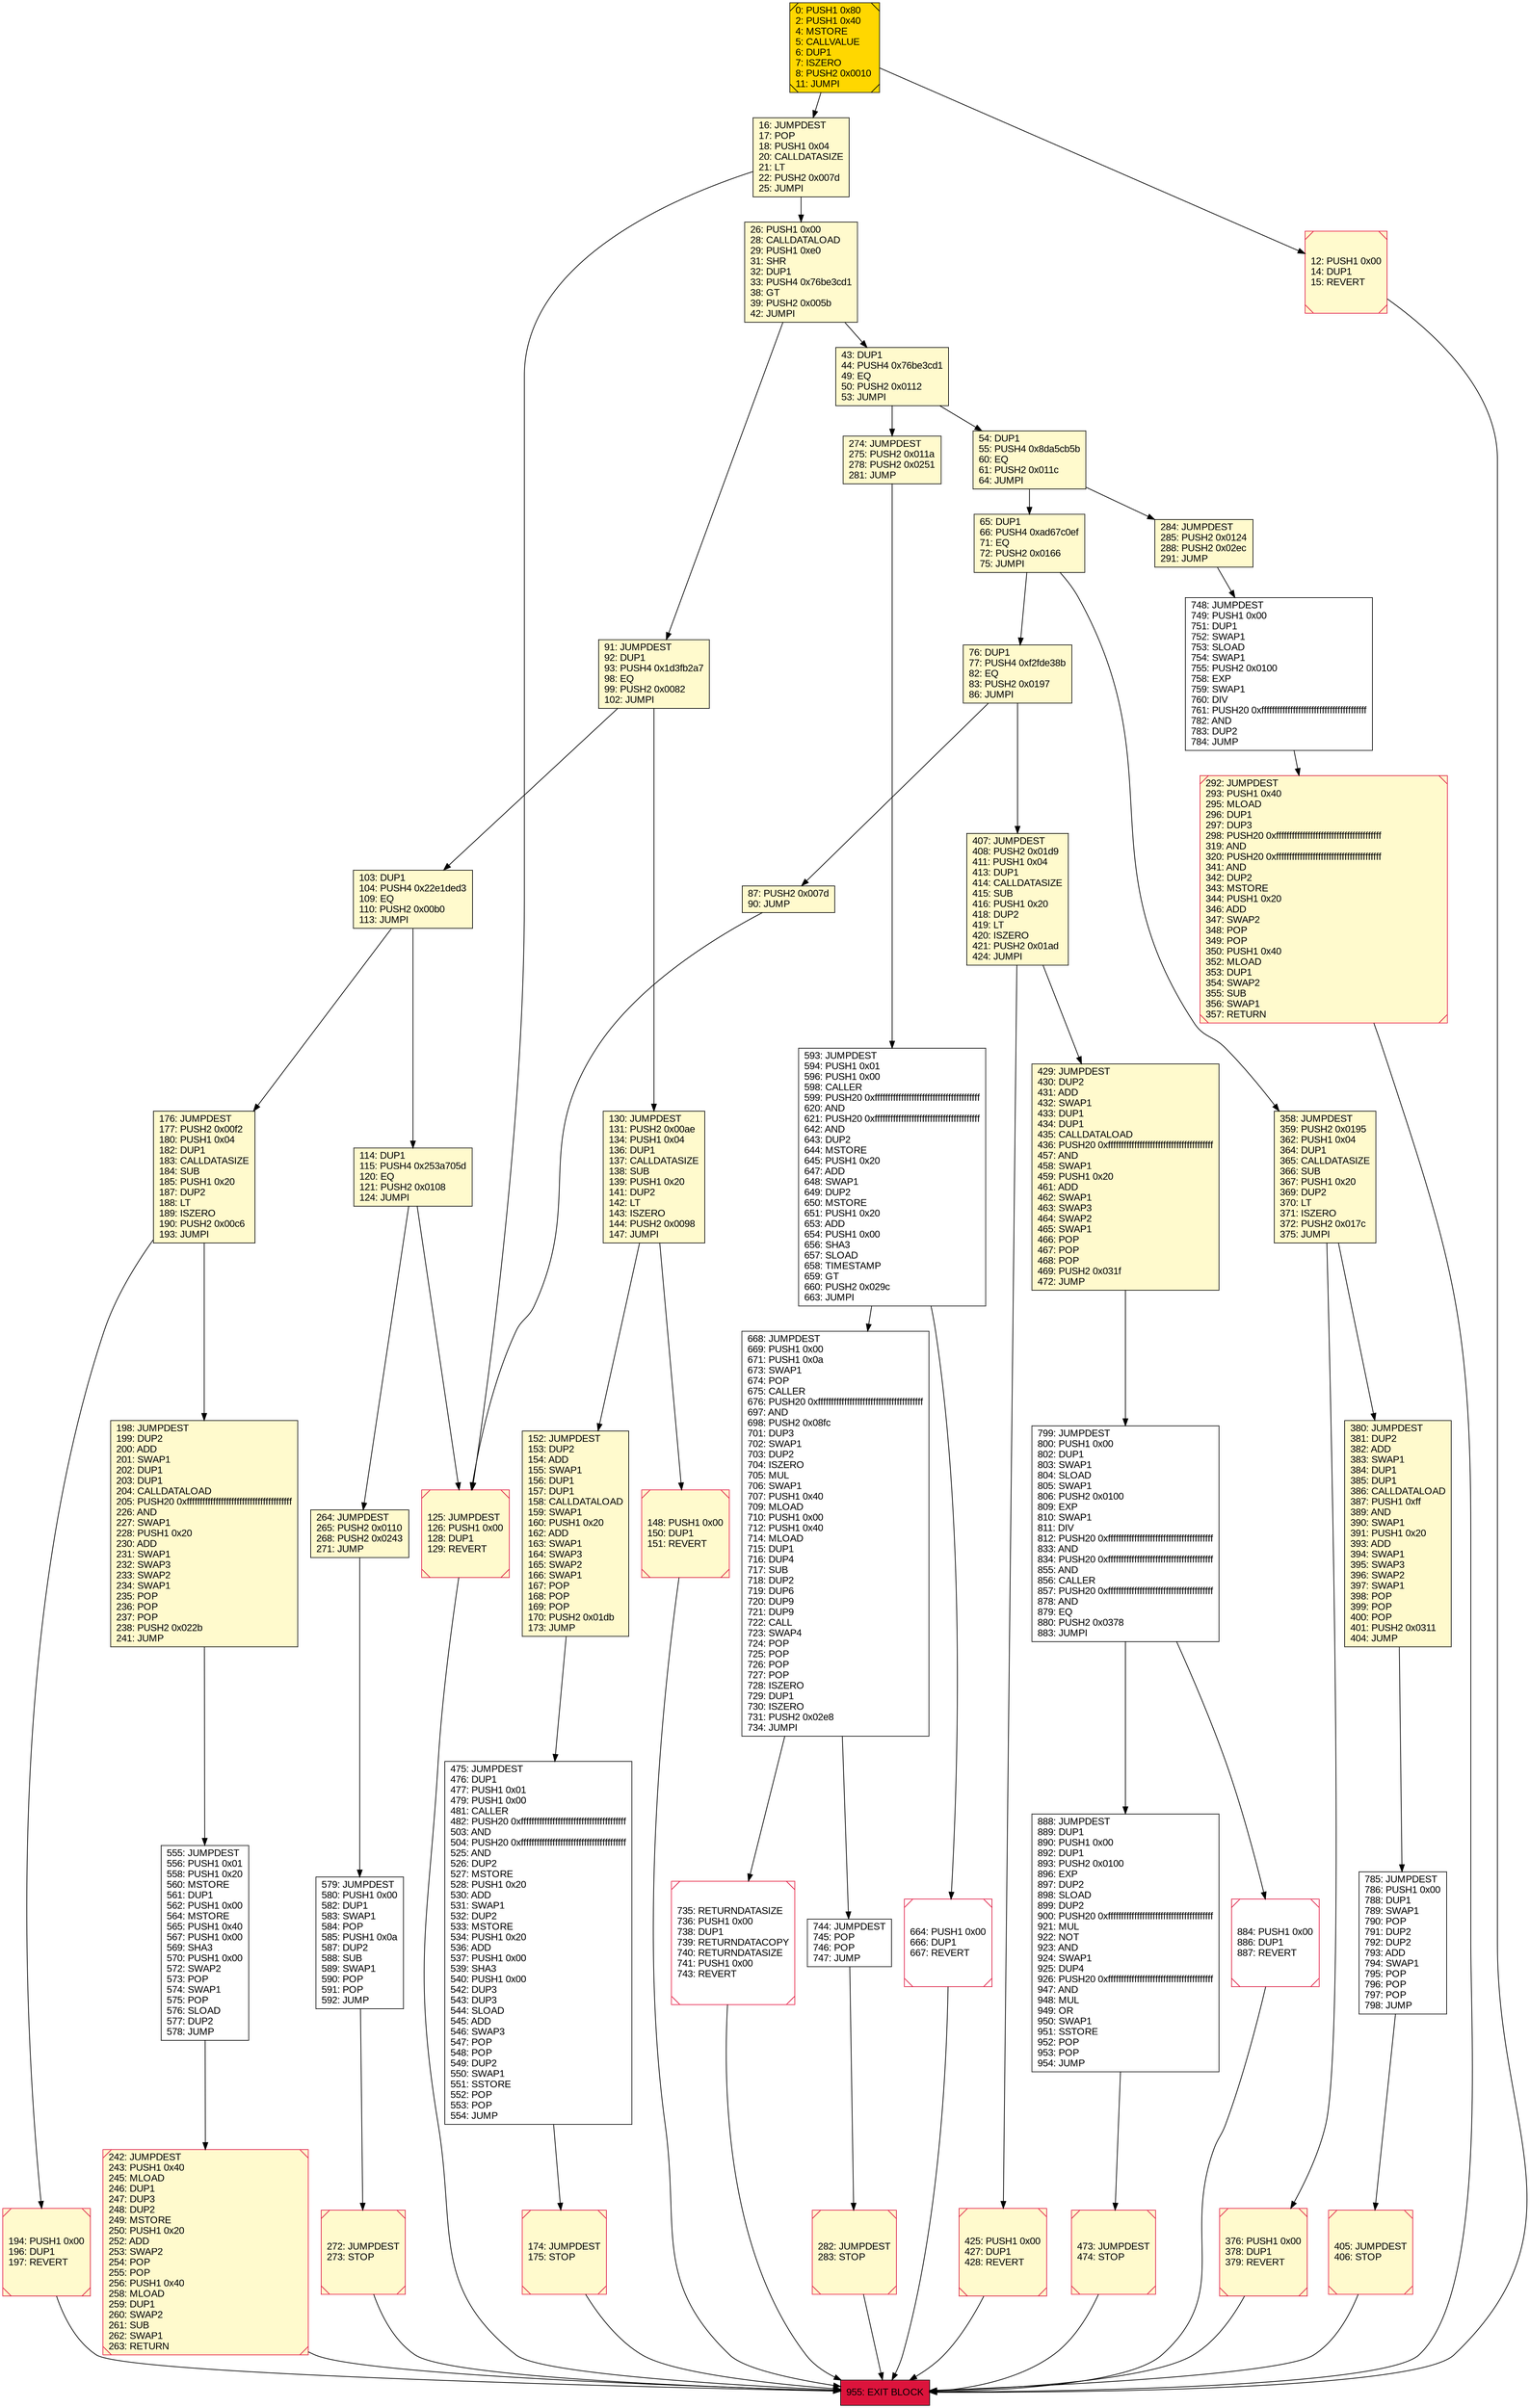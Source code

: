 digraph G {
bgcolor=transparent rankdir=UD;
node [shape=box style=filled color=black fillcolor=white fontname=arial fontcolor=black];
91 [label="91: JUMPDEST\l92: DUP1\l93: PUSH4 0x1d3fb2a7\l98: EQ\l99: PUSH2 0x0082\l102: JUMPI\l" fillcolor=lemonchiffon ];
799 [label="799: JUMPDEST\l800: PUSH1 0x00\l802: DUP1\l803: SWAP1\l804: SLOAD\l805: SWAP1\l806: PUSH2 0x0100\l809: EXP\l810: SWAP1\l811: DIV\l812: PUSH20 0xffffffffffffffffffffffffffffffffffffffff\l833: AND\l834: PUSH20 0xffffffffffffffffffffffffffffffffffffffff\l855: AND\l856: CALLER\l857: PUSH20 0xffffffffffffffffffffffffffffffffffffffff\l878: AND\l879: EQ\l880: PUSH2 0x0378\l883: JUMPI\l" ];
888 [label="888: JUMPDEST\l889: DUP1\l890: PUSH1 0x00\l892: DUP1\l893: PUSH2 0x0100\l896: EXP\l897: DUP2\l898: SLOAD\l899: DUP2\l900: PUSH20 0xffffffffffffffffffffffffffffffffffffffff\l921: MUL\l922: NOT\l923: AND\l924: SWAP1\l925: DUP4\l926: PUSH20 0xffffffffffffffffffffffffffffffffffffffff\l947: AND\l948: MUL\l949: OR\l950: SWAP1\l951: SSTORE\l952: POP\l953: POP\l954: JUMP\l" ];
405 [label="405: JUMPDEST\l406: STOP\l" fillcolor=lemonchiffon shape=Msquare color=crimson ];
272 [label="272: JUMPDEST\l273: STOP\l" fillcolor=lemonchiffon shape=Msquare color=crimson ];
87 [label="87: PUSH2 0x007d\l90: JUMP\l" fillcolor=lemonchiffon ];
425 [label="425: PUSH1 0x00\l427: DUP1\l428: REVERT\l" fillcolor=lemonchiffon shape=Msquare color=crimson ];
282 [label="282: JUMPDEST\l283: STOP\l" fillcolor=lemonchiffon shape=Msquare color=crimson ];
176 [label="176: JUMPDEST\l177: PUSH2 0x00f2\l180: PUSH1 0x04\l182: DUP1\l183: CALLDATASIZE\l184: SUB\l185: PUSH1 0x20\l187: DUP2\l188: LT\l189: ISZERO\l190: PUSH2 0x00c6\l193: JUMPI\l" fillcolor=lemonchiffon ];
152 [label="152: JUMPDEST\l153: DUP2\l154: ADD\l155: SWAP1\l156: DUP1\l157: DUP1\l158: CALLDATALOAD\l159: SWAP1\l160: PUSH1 0x20\l162: ADD\l163: SWAP1\l164: SWAP3\l165: SWAP2\l166: SWAP1\l167: POP\l168: POP\l169: POP\l170: PUSH2 0x01db\l173: JUMP\l" fillcolor=lemonchiffon ];
0 [label="0: PUSH1 0x80\l2: PUSH1 0x40\l4: MSTORE\l5: CALLVALUE\l6: DUP1\l7: ISZERO\l8: PUSH2 0x0010\l11: JUMPI\l" fillcolor=lemonchiffon shape=Msquare fillcolor=gold ];
26 [label="26: PUSH1 0x00\l28: CALLDATALOAD\l29: PUSH1 0xe0\l31: SHR\l32: DUP1\l33: PUSH4 0x76be3cd1\l38: GT\l39: PUSH2 0x005b\l42: JUMPI\l" fillcolor=lemonchiffon ];
76 [label="76: DUP1\l77: PUSH4 0xf2fde38b\l82: EQ\l83: PUSH2 0x0197\l86: JUMPI\l" fillcolor=lemonchiffon ];
16 [label="16: JUMPDEST\l17: POP\l18: PUSH1 0x04\l20: CALLDATASIZE\l21: LT\l22: PUSH2 0x007d\l25: JUMPI\l" fillcolor=lemonchiffon ];
744 [label="744: JUMPDEST\l745: POP\l746: POP\l747: JUMP\l" ];
12 [label="12: PUSH1 0x00\l14: DUP1\l15: REVERT\l" fillcolor=lemonchiffon shape=Msquare color=crimson ];
130 [label="130: JUMPDEST\l131: PUSH2 0x00ae\l134: PUSH1 0x04\l136: DUP1\l137: CALLDATASIZE\l138: SUB\l139: PUSH1 0x20\l141: DUP2\l142: LT\l143: ISZERO\l144: PUSH2 0x0098\l147: JUMPI\l" fillcolor=lemonchiffon ];
148 [label="148: PUSH1 0x00\l150: DUP1\l151: REVERT\l" fillcolor=lemonchiffon shape=Msquare color=crimson ];
664 [label="664: PUSH1 0x00\l666: DUP1\l667: REVERT\l" shape=Msquare color=crimson ];
65 [label="65: DUP1\l66: PUSH4 0xad67c0ef\l71: EQ\l72: PUSH2 0x0166\l75: JUMPI\l" fillcolor=lemonchiffon ];
174 [label="174: JUMPDEST\l175: STOP\l" fillcolor=lemonchiffon shape=Msquare color=crimson ];
955 [label="955: EXIT BLOCK\l" fillcolor=crimson ];
242 [label="242: JUMPDEST\l243: PUSH1 0x40\l245: MLOAD\l246: DUP1\l247: DUP3\l248: DUP2\l249: MSTORE\l250: PUSH1 0x20\l252: ADD\l253: SWAP2\l254: POP\l255: POP\l256: PUSH1 0x40\l258: MLOAD\l259: DUP1\l260: SWAP2\l261: SUB\l262: SWAP1\l263: RETURN\l" fillcolor=lemonchiffon shape=Msquare color=crimson ];
785 [label="785: JUMPDEST\l786: PUSH1 0x00\l788: DUP1\l789: SWAP1\l790: POP\l791: DUP2\l792: DUP2\l793: ADD\l794: SWAP1\l795: POP\l796: POP\l797: POP\l798: JUMP\l" ];
735 [label="735: RETURNDATASIZE\l736: PUSH1 0x00\l738: DUP1\l739: RETURNDATACOPY\l740: RETURNDATASIZE\l741: PUSH1 0x00\l743: REVERT\l" shape=Msquare color=crimson ];
473 [label="473: JUMPDEST\l474: STOP\l" fillcolor=lemonchiffon shape=Msquare color=crimson ];
284 [label="284: JUMPDEST\l285: PUSH2 0x0124\l288: PUSH2 0x02ec\l291: JUMP\l" fillcolor=lemonchiffon ];
54 [label="54: DUP1\l55: PUSH4 0x8da5cb5b\l60: EQ\l61: PUSH2 0x011c\l64: JUMPI\l" fillcolor=lemonchiffon ];
264 [label="264: JUMPDEST\l265: PUSH2 0x0110\l268: PUSH2 0x0243\l271: JUMP\l" fillcolor=lemonchiffon ];
884 [label="884: PUSH1 0x00\l886: DUP1\l887: REVERT\l" shape=Msquare color=crimson ];
376 [label="376: PUSH1 0x00\l378: DUP1\l379: REVERT\l" fillcolor=lemonchiffon shape=Msquare color=crimson ];
748 [label="748: JUMPDEST\l749: PUSH1 0x00\l751: DUP1\l752: SWAP1\l753: SLOAD\l754: SWAP1\l755: PUSH2 0x0100\l758: EXP\l759: SWAP1\l760: DIV\l761: PUSH20 0xffffffffffffffffffffffffffffffffffffffff\l782: AND\l783: DUP2\l784: JUMP\l" ];
407 [label="407: JUMPDEST\l408: PUSH2 0x01d9\l411: PUSH1 0x04\l413: DUP1\l414: CALLDATASIZE\l415: SUB\l416: PUSH1 0x20\l418: DUP2\l419: LT\l420: ISZERO\l421: PUSH2 0x01ad\l424: JUMPI\l" fillcolor=lemonchiffon ];
103 [label="103: DUP1\l104: PUSH4 0x22e1ded3\l109: EQ\l110: PUSH2 0x00b0\l113: JUMPI\l" fillcolor=lemonchiffon ];
475 [label="475: JUMPDEST\l476: DUP1\l477: PUSH1 0x01\l479: PUSH1 0x00\l481: CALLER\l482: PUSH20 0xffffffffffffffffffffffffffffffffffffffff\l503: AND\l504: PUSH20 0xffffffffffffffffffffffffffffffffffffffff\l525: AND\l526: DUP2\l527: MSTORE\l528: PUSH1 0x20\l530: ADD\l531: SWAP1\l532: DUP2\l533: MSTORE\l534: PUSH1 0x20\l536: ADD\l537: PUSH1 0x00\l539: SHA3\l540: PUSH1 0x00\l542: DUP3\l543: DUP3\l544: SLOAD\l545: ADD\l546: SWAP3\l547: POP\l548: POP\l549: DUP2\l550: SWAP1\l551: SSTORE\l552: POP\l553: POP\l554: JUMP\l" ];
194 [label="194: PUSH1 0x00\l196: DUP1\l197: REVERT\l" fillcolor=lemonchiffon shape=Msquare color=crimson ];
380 [label="380: JUMPDEST\l381: DUP2\l382: ADD\l383: SWAP1\l384: DUP1\l385: DUP1\l386: CALLDATALOAD\l387: PUSH1 0xff\l389: AND\l390: SWAP1\l391: PUSH1 0x20\l393: ADD\l394: SWAP1\l395: SWAP3\l396: SWAP2\l397: SWAP1\l398: POP\l399: POP\l400: POP\l401: PUSH2 0x0311\l404: JUMP\l" fillcolor=lemonchiffon ];
43 [label="43: DUP1\l44: PUSH4 0x76be3cd1\l49: EQ\l50: PUSH2 0x0112\l53: JUMPI\l" fillcolor=lemonchiffon ];
579 [label="579: JUMPDEST\l580: PUSH1 0x00\l582: DUP1\l583: SWAP1\l584: POP\l585: PUSH1 0x0a\l587: DUP2\l588: SUB\l589: SWAP1\l590: POP\l591: POP\l592: JUMP\l" ];
429 [label="429: JUMPDEST\l430: DUP2\l431: ADD\l432: SWAP1\l433: DUP1\l434: DUP1\l435: CALLDATALOAD\l436: PUSH20 0xffffffffffffffffffffffffffffffffffffffff\l457: AND\l458: SWAP1\l459: PUSH1 0x20\l461: ADD\l462: SWAP1\l463: SWAP3\l464: SWAP2\l465: SWAP1\l466: POP\l467: POP\l468: POP\l469: PUSH2 0x031f\l472: JUMP\l" fillcolor=lemonchiffon ];
198 [label="198: JUMPDEST\l199: DUP2\l200: ADD\l201: SWAP1\l202: DUP1\l203: DUP1\l204: CALLDATALOAD\l205: PUSH20 0xffffffffffffffffffffffffffffffffffffffff\l226: AND\l227: SWAP1\l228: PUSH1 0x20\l230: ADD\l231: SWAP1\l232: SWAP3\l233: SWAP2\l234: SWAP1\l235: POP\l236: POP\l237: POP\l238: PUSH2 0x022b\l241: JUMP\l" fillcolor=lemonchiffon ];
114 [label="114: DUP1\l115: PUSH4 0x253a705d\l120: EQ\l121: PUSH2 0x0108\l124: JUMPI\l" fillcolor=lemonchiffon ];
593 [label="593: JUMPDEST\l594: PUSH1 0x01\l596: PUSH1 0x00\l598: CALLER\l599: PUSH20 0xffffffffffffffffffffffffffffffffffffffff\l620: AND\l621: PUSH20 0xffffffffffffffffffffffffffffffffffffffff\l642: AND\l643: DUP2\l644: MSTORE\l645: PUSH1 0x20\l647: ADD\l648: SWAP1\l649: DUP2\l650: MSTORE\l651: PUSH1 0x20\l653: ADD\l654: PUSH1 0x00\l656: SHA3\l657: SLOAD\l658: TIMESTAMP\l659: GT\l660: PUSH2 0x029c\l663: JUMPI\l" ];
668 [label="668: JUMPDEST\l669: PUSH1 0x00\l671: PUSH1 0x0a\l673: SWAP1\l674: POP\l675: CALLER\l676: PUSH20 0xffffffffffffffffffffffffffffffffffffffff\l697: AND\l698: PUSH2 0x08fc\l701: DUP3\l702: SWAP1\l703: DUP2\l704: ISZERO\l705: MUL\l706: SWAP1\l707: PUSH1 0x40\l709: MLOAD\l710: PUSH1 0x00\l712: PUSH1 0x40\l714: MLOAD\l715: DUP1\l716: DUP4\l717: SUB\l718: DUP2\l719: DUP6\l720: DUP9\l721: DUP9\l722: CALL\l723: SWAP4\l724: POP\l725: POP\l726: POP\l727: POP\l728: ISZERO\l729: DUP1\l730: ISZERO\l731: PUSH2 0x02e8\l734: JUMPI\l" ];
274 [label="274: JUMPDEST\l275: PUSH2 0x011a\l278: PUSH2 0x0251\l281: JUMP\l" fillcolor=lemonchiffon ];
555 [label="555: JUMPDEST\l556: PUSH1 0x01\l558: PUSH1 0x20\l560: MSTORE\l561: DUP1\l562: PUSH1 0x00\l564: MSTORE\l565: PUSH1 0x40\l567: PUSH1 0x00\l569: SHA3\l570: PUSH1 0x00\l572: SWAP2\l573: POP\l574: SWAP1\l575: POP\l576: SLOAD\l577: DUP2\l578: JUMP\l" ];
358 [label="358: JUMPDEST\l359: PUSH2 0x0195\l362: PUSH1 0x04\l364: DUP1\l365: CALLDATASIZE\l366: SUB\l367: PUSH1 0x20\l369: DUP2\l370: LT\l371: ISZERO\l372: PUSH2 0x017c\l375: JUMPI\l" fillcolor=lemonchiffon ];
292 [label="292: JUMPDEST\l293: PUSH1 0x40\l295: MLOAD\l296: DUP1\l297: DUP3\l298: PUSH20 0xffffffffffffffffffffffffffffffffffffffff\l319: AND\l320: PUSH20 0xffffffffffffffffffffffffffffffffffffffff\l341: AND\l342: DUP2\l343: MSTORE\l344: PUSH1 0x20\l346: ADD\l347: SWAP2\l348: POP\l349: POP\l350: PUSH1 0x40\l352: MLOAD\l353: DUP1\l354: SWAP2\l355: SUB\l356: SWAP1\l357: RETURN\l" fillcolor=lemonchiffon shape=Msquare color=crimson ];
125 [label="125: JUMPDEST\l126: PUSH1 0x00\l128: DUP1\l129: REVERT\l" fillcolor=lemonchiffon shape=Msquare color=crimson ];
593 -> 668;
799 -> 888;
54 -> 284;
130 -> 148;
174 -> 955;
274 -> 593;
664 -> 955;
284 -> 748;
148 -> 955;
358 -> 380;
12 -> 955;
114 -> 125;
76 -> 87;
43 -> 274;
26 -> 91;
198 -> 555;
380 -> 785;
65 -> 76;
130 -> 152;
744 -> 282;
748 -> 292;
358 -> 376;
407 -> 429;
425 -> 955;
555 -> 242;
0 -> 12;
91 -> 130;
668 -> 735;
103 -> 114;
282 -> 955;
43 -> 54;
0 -> 16;
114 -> 264;
405 -> 955;
264 -> 579;
16 -> 26;
272 -> 955;
785 -> 405;
125 -> 955;
76 -> 407;
152 -> 475;
103 -> 176;
593 -> 664;
65 -> 358;
292 -> 955;
888 -> 473;
407 -> 425;
668 -> 744;
799 -> 884;
194 -> 955;
16 -> 125;
91 -> 103;
376 -> 955;
475 -> 174;
54 -> 65;
429 -> 799;
579 -> 272;
884 -> 955;
176 -> 194;
26 -> 43;
473 -> 955;
242 -> 955;
87 -> 125;
176 -> 198;
735 -> 955;
}